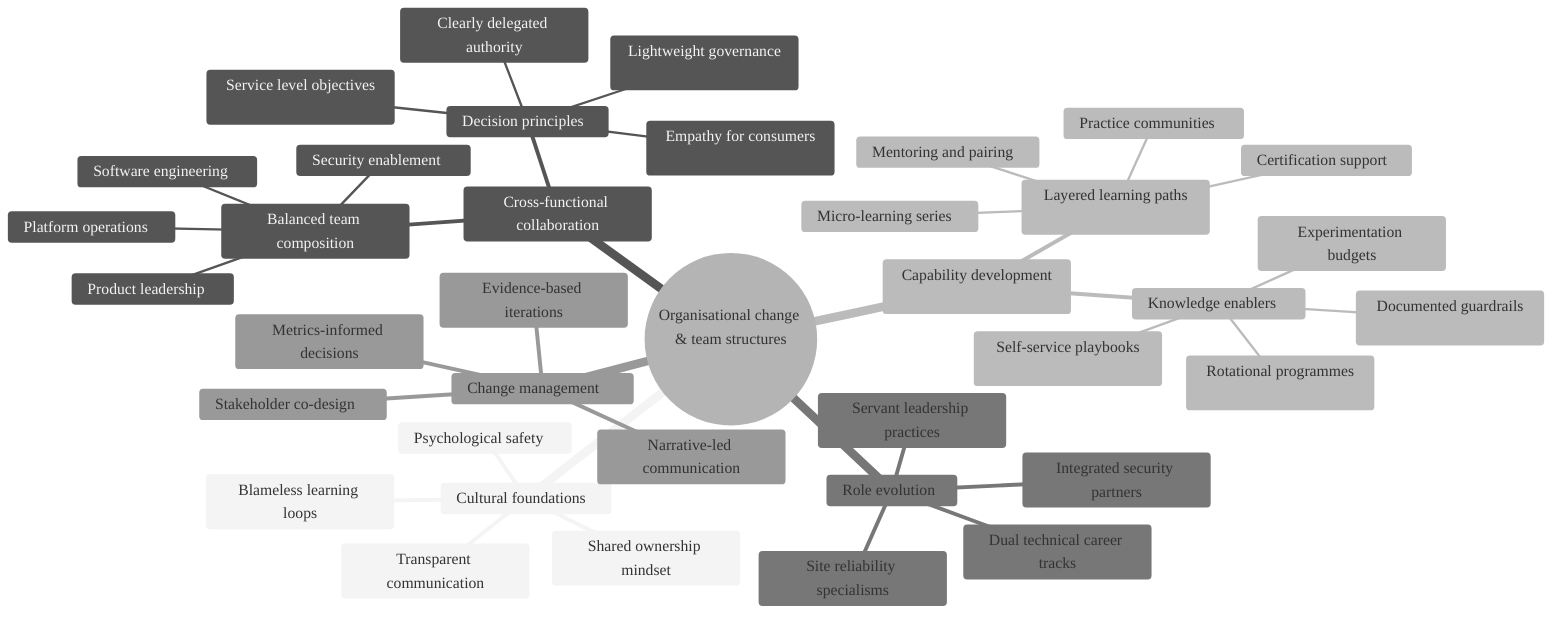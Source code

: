 %%{init: {"theme": "neutral", "themeVariables": {"primaryColor": "#6b7280", "primaryBorderColor": "#4b5563", "primaryTextColor": "#1f2937", "secondaryColor": "#9ca3af", "tertiaryColor": "#e5e7eb", "lineColor": "#9ca3af", "fontFamily": "Inter, system-ui, sans-serif", "fontSize": "20px"}}}%%
mindmap
  root((Organisational change & team structures))
    Cultural foundations
      Psychological safety
      Shared ownership mindset
      Transparent communication
      Blameless learning loops
    Cross-functional collaboration
      Balanced team composition
        Software engineering
        Platform operations
        Security enablement
        Product leadership
      Decision principles
        Clearly delegated authority
        Lightweight governance
        Service level objectives
        Empathy for consumers
    Capability development
      Layered learning paths
        Micro-learning series
        Mentoring and pairing
        Practice communities
        Certification support
      Knowledge enablers
        Self-service playbooks
        Experimentation budgets
        Rotational programmes
        Documented guardrails
    Role evolution
      Servant leadership practices
      Dual technical career tracks
      Integrated security partners
      Site reliability specialisms
    Change management
      Stakeholder co-design
      Narrative-led communication
      Evidence-based iterations
      Metrics-informed decisions